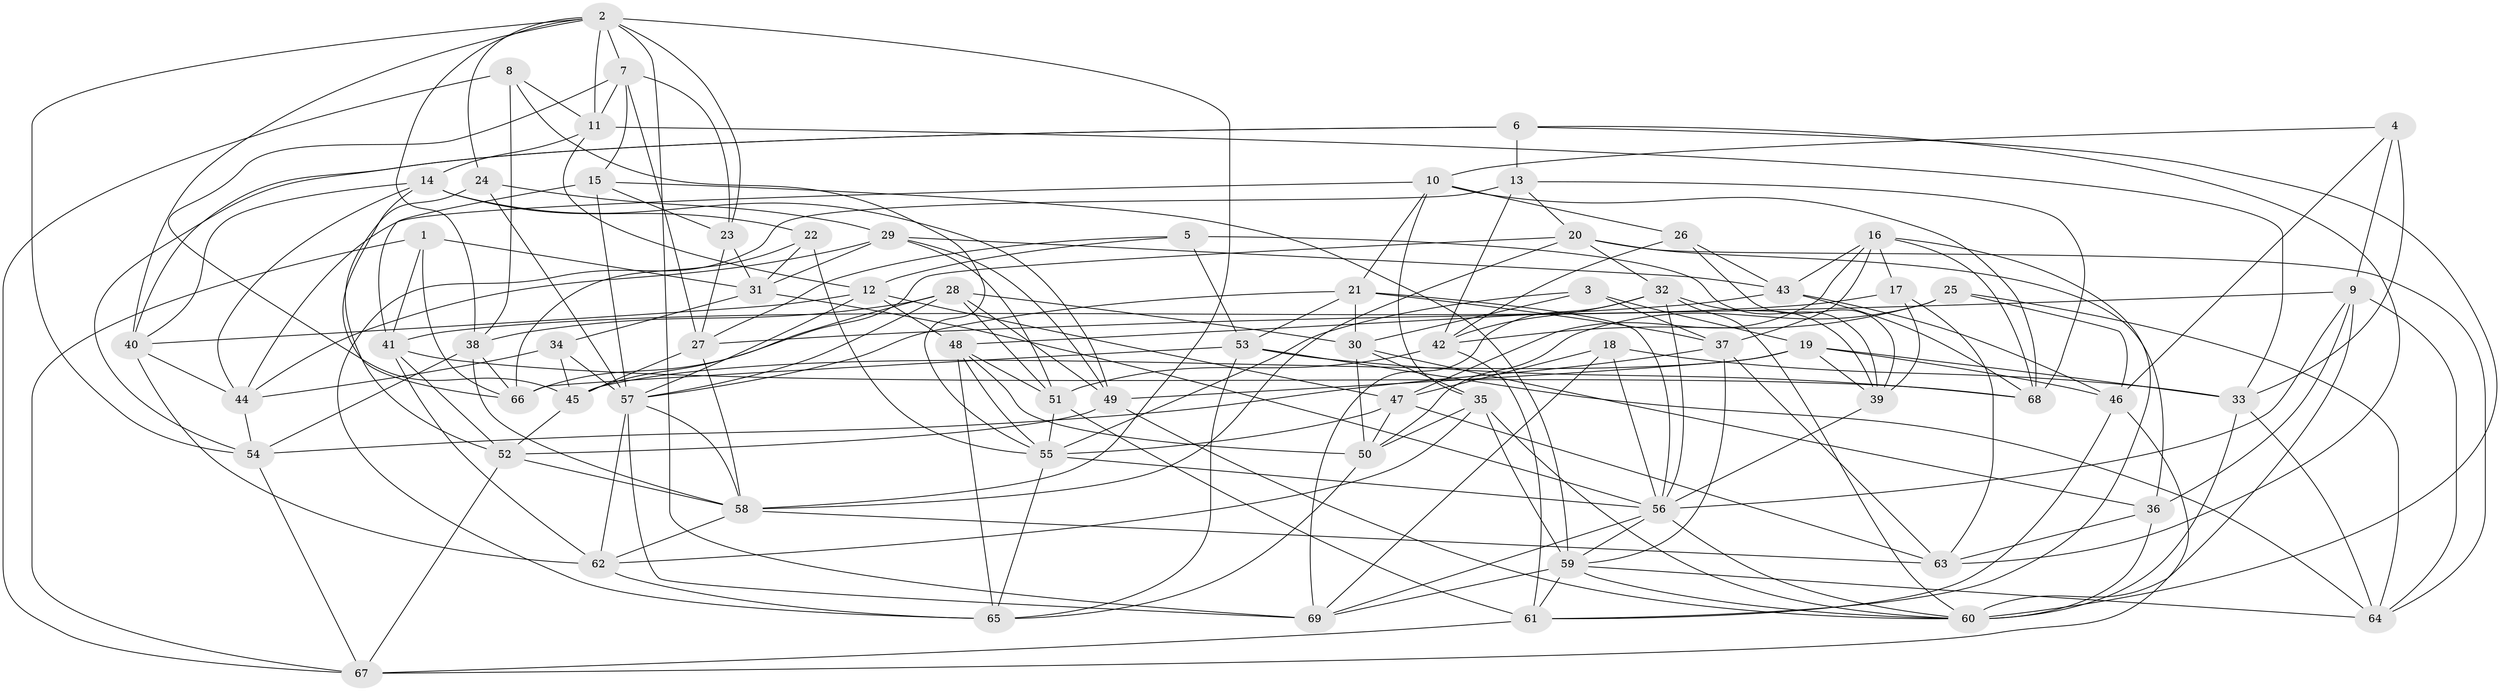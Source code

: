 // original degree distribution, {4: 1.0}
// Generated by graph-tools (version 1.1) at 2025/27/03/09/25 03:27:00]
// undirected, 69 vertices, 202 edges
graph export_dot {
graph [start="1"]
  node [color=gray90,style=filled];
  1;
  2;
  3;
  4;
  5;
  6;
  7;
  8;
  9;
  10;
  11;
  12;
  13;
  14;
  15;
  16;
  17;
  18;
  19;
  20;
  21;
  22;
  23;
  24;
  25;
  26;
  27;
  28;
  29;
  30;
  31;
  32;
  33;
  34;
  35;
  36;
  37;
  38;
  39;
  40;
  41;
  42;
  43;
  44;
  45;
  46;
  47;
  48;
  49;
  50;
  51;
  52;
  53;
  54;
  55;
  56;
  57;
  58;
  59;
  60;
  61;
  62;
  63;
  64;
  65;
  66;
  67;
  68;
  69;
  1 -- 31 [weight=1.0];
  1 -- 41 [weight=1.0];
  1 -- 66 [weight=1.0];
  1 -- 67 [weight=1.0];
  2 -- 7 [weight=1.0];
  2 -- 11 [weight=1.0];
  2 -- 23 [weight=2.0];
  2 -- 24 [weight=1.0];
  2 -- 38 [weight=1.0];
  2 -- 40 [weight=1.0];
  2 -- 54 [weight=1.0];
  2 -- 58 [weight=1.0];
  2 -- 69 [weight=1.0];
  3 -- 19 [weight=1.0];
  3 -- 30 [weight=1.0];
  3 -- 37 [weight=1.0];
  3 -- 55 [weight=1.0];
  4 -- 9 [weight=1.0];
  4 -- 10 [weight=1.0];
  4 -- 33 [weight=1.0];
  4 -- 46 [weight=1.0];
  5 -- 12 [weight=1.0];
  5 -- 27 [weight=1.0];
  5 -- 39 [weight=1.0];
  5 -- 53 [weight=1.0];
  6 -- 13 [weight=2.0];
  6 -- 40 [weight=1.0];
  6 -- 54 [weight=1.0];
  6 -- 60 [weight=1.0];
  6 -- 63 [weight=1.0];
  7 -- 11 [weight=1.0];
  7 -- 15 [weight=1.0];
  7 -- 23 [weight=1.0];
  7 -- 27 [weight=1.0];
  7 -- 45 [weight=1.0];
  8 -- 11 [weight=1.0];
  8 -- 38 [weight=1.0];
  8 -- 55 [weight=1.0];
  8 -- 67 [weight=1.0];
  9 -- 27 [weight=1.0];
  9 -- 36 [weight=1.0];
  9 -- 56 [weight=1.0];
  9 -- 60 [weight=1.0];
  9 -- 64 [weight=1.0];
  10 -- 21 [weight=1.0];
  10 -- 26 [weight=1.0];
  10 -- 35 [weight=1.0];
  10 -- 44 [weight=1.0];
  10 -- 68 [weight=1.0];
  11 -- 12 [weight=1.0];
  11 -- 14 [weight=1.0];
  11 -- 33 [weight=1.0];
  12 -- 40 [weight=1.0];
  12 -- 47 [weight=1.0];
  12 -- 48 [weight=1.0];
  12 -- 57 [weight=1.0];
  13 -- 20 [weight=1.0];
  13 -- 42 [weight=1.0];
  13 -- 65 [weight=1.0];
  13 -- 68 [weight=1.0];
  14 -- 22 [weight=1.0];
  14 -- 40 [weight=1.0];
  14 -- 44 [weight=1.0];
  14 -- 49 [weight=1.0];
  14 -- 66 [weight=1.0];
  15 -- 23 [weight=1.0];
  15 -- 41 [weight=1.0];
  15 -- 57 [weight=2.0];
  15 -- 59 [weight=1.0];
  16 -- 17 [weight=1.0];
  16 -- 37 [weight=1.0];
  16 -- 43 [weight=1.0];
  16 -- 47 [weight=1.0];
  16 -- 61 [weight=1.0];
  16 -- 68 [weight=1.0];
  17 -- 39 [weight=1.0];
  17 -- 41 [weight=1.0];
  17 -- 63 [weight=1.0];
  18 -- 33 [weight=1.0];
  18 -- 47 [weight=1.0];
  18 -- 56 [weight=1.0];
  18 -- 69 [weight=1.0];
  19 -- 33 [weight=1.0];
  19 -- 39 [weight=1.0];
  19 -- 45 [weight=1.0];
  19 -- 46 [weight=1.0];
  19 -- 49 [weight=1.0];
  20 -- 32 [weight=1.0];
  20 -- 36 [weight=1.0];
  20 -- 45 [weight=1.0];
  20 -- 58 [weight=1.0];
  20 -- 64 [weight=1.0];
  21 -- 30 [weight=1.0];
  21 -- 37 [weight=1.0];
  21 -- 53 [weight=1.0];
  21 -- 56 [weight=1.0];
  21 -- 57 [weight=1.0];
  22 -- 31 [weight=1.0];
  22 -- 55 [weight=1.0];
  22 -- 66 [weight=1.0];
  23 -- 27 [weight=1.0];
  23 -- 31 [weight=1.0];
  24 -- 29 [weight=1.0];
  24 -- 52 [weight=1.0];
  24 -- 57 [weight=1.0];
  25 -- 42 [weight=1.0];
  25 -- 46 [weight=1.0];
  25 -- 50 [weight=1.0];
  25 -- 64 [weight=1.0];
  26 -- 39 [weight=1.0];
  26 -- 42 [weight=1.0];
  26 -- 43 [weight=1.0];
  27 -- 45 [weight=1.0];
  27 -- 58 [weight=1.0];
  28 -- 30 [weight=1.0];
  28 -- 38 [weight=1.0];
  28 -- 49 [weight=1.0];
  28 -- 51 [weight=1.0];
  28 -- 57 [weight=1.0];
  28 -- 66 [weight=1.0];
  29 -- 31 [weight=1.0];
  29 -- 43 [weight=1.0];
  29 -- 44 [weight=1.0];
  29 -- 49 [weight=1.0];
  29 -- 51 [weight=1.0];
  30 -- 35 [weight=1.0];
  30 -- 36 [weight=1.0];
  30 -- 50 [weight=1.0];
  31 -- 34 [weight=1.0];
  31 -- 56 [weight=1.0];
  32 -- 39 [weight=1.0];
  32 -- 42 [weight=1.0];
  32 -- 56 [weight=1.0];
  32 -- 60 [weight=1.0];
  32 -- 69 [weight=1.0];
  33 -- 60 [weight=1.0];
  33 -- 64 [weight=1.0];
  34 -- 44 [weight=1.0];
  34 -- 45 [weight=1.0];
  34 -- 57 [weight=1.0];
  35 -- 50 [weight=1.0];
  35 -- 59 [weight=1.0];
  35 -- 60 [weight=1.0];
  35 -- 62 [weight=1.0];
  36 -- 60 [weight=2.0];
  36 -- 63 [weight=1.0];
  37 -- 54 [weight=1.0];
  37 -- 59 [weight=1.0];
  37 -- 63 [weight=1.0];
  38 -- 54 [weight=1.0];
  38 -- 58 [weight=1.0];
  38 -- 66 [weight=1.0];
  39 -- 56 [weight=1.0];
  40 -- 44 [weight=1.0];
  40 -- 62 [weight=1.0];
  41 -- 52 [weight=1.0];
  41 -- 62 [weight=1.0];
  41 -- 68 [weight=1.0];
  42 -- 51 [weight=1.0];
  42 -- 61 [weight=1.0];
  43 -- 46 [weight=1.0];
  43 -- 48 [weight=1.0];
  43 -- 68 [weight=1.0];
  44 -- 54 [weight=1.0];
  45 -- 52 [weight=1.0];
  46 -- 61 [weight=1.0];
  46 -- 67 [weight=1.0];
  47 -- 50 [weight=1.0];
  47 -- 55 [weight=1.0];
  47 -- 63 [weight=1.0];
  48 -- 50 [weight=1.0];
  48 -- 51 [weight=1.0];
  48 -- 55 [weight=1.0];
  48 -- 65 [weight=1.0];
  49 -- 52 [weight=1.0];
  49 -- 60 [weight=1.0];
  50 -- 65 [weight=1.0];
  51 -- 55 [weight=1.0];
  51 -- 61 [weight=1.0];
  52 -- 58 [weight=1.0];
  52 -- 67 [weight=1.0];
  53 -- 64 [weight=1.0];
  53 -- 65 [weight=1.0];
  53 -- 66 [weight=1.0];
  53 -- 68 [weight=1.0];
  54 -- 67 [weight=1.0];
  55 -- 56 [weight=1.0];
  55 -- 65 [weight=1.0];
  56 -- 59 [weight=1.0];
  56 -- 60 [weight=1.0];
  56 -- 69 [weight=1.0];
  57 -- 58 [weight=1.0];
  57 -- 62 [weight=1.0];
  57 -- 69 [weight=1.0];
  58 -- 62 [weight=1.0];
  58 -- 63 [weight=1.0];
  59 -- 60 [weight=1.0];
  59 -- 61 [weight=1.0];
  59 -- 64 [weight=1.0];
  59 -- 69 [weight=1.0];
  61 -- 67 [weight=1.0];
  62 -- 65 [weight=1.0];
}
